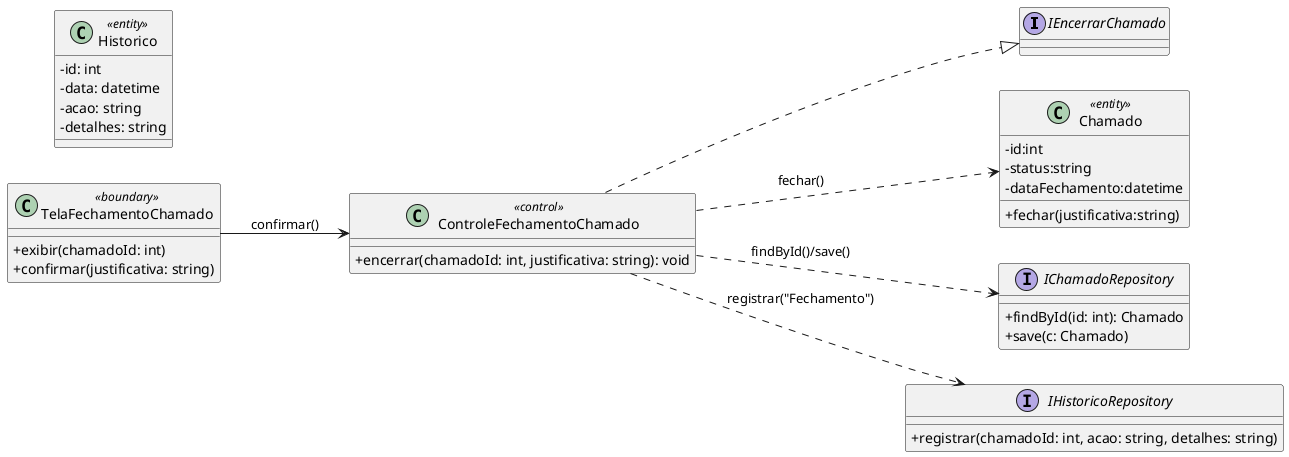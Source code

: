 @startuml
skinparam classAttributeIconSize 0
left to right direction

interface IEncerrarChamado

class TelaFechamentoChamado <<boundary>> { 
  + exibir(chamadoId: int)
  + confirmar(justificativa: string) 
}

class ControleFechamentoChamado <<control>> { 
  + encerrar(chamadoId: int, justificativa: string): void 
}

class Chamado <<entity>> {
  - id:int
  - status:string
  - dataFechamento:datetime
  + fechar(justificativa:string)
}

class Historico <<entity>> { 
  - id: int 
  - data: datetime 
  - acao: string 
  - detalhes: string 
}

interface IChamadoRepository { 
  + findById(id: int): Chamado 
  + save(c: Chamado) 
}

interface IHistoricoRepository { 
  + registrar(chamadoId: int, acao: string, detalhes: string) 
}

ControleFechamentoChamado ..|> IEncerrarChamado
TelaFechamentoChamado --> ControleFechamentoChamado : confirmar()
ControleFechamentoChamado ..> IChamadoRepository : findById()/save()
ControleFechamentoChamado ..> Chamado : fechar()
ControleFechamentoChamado ..> IHistoricoRepository : registrar("Fechamento")
@enduml